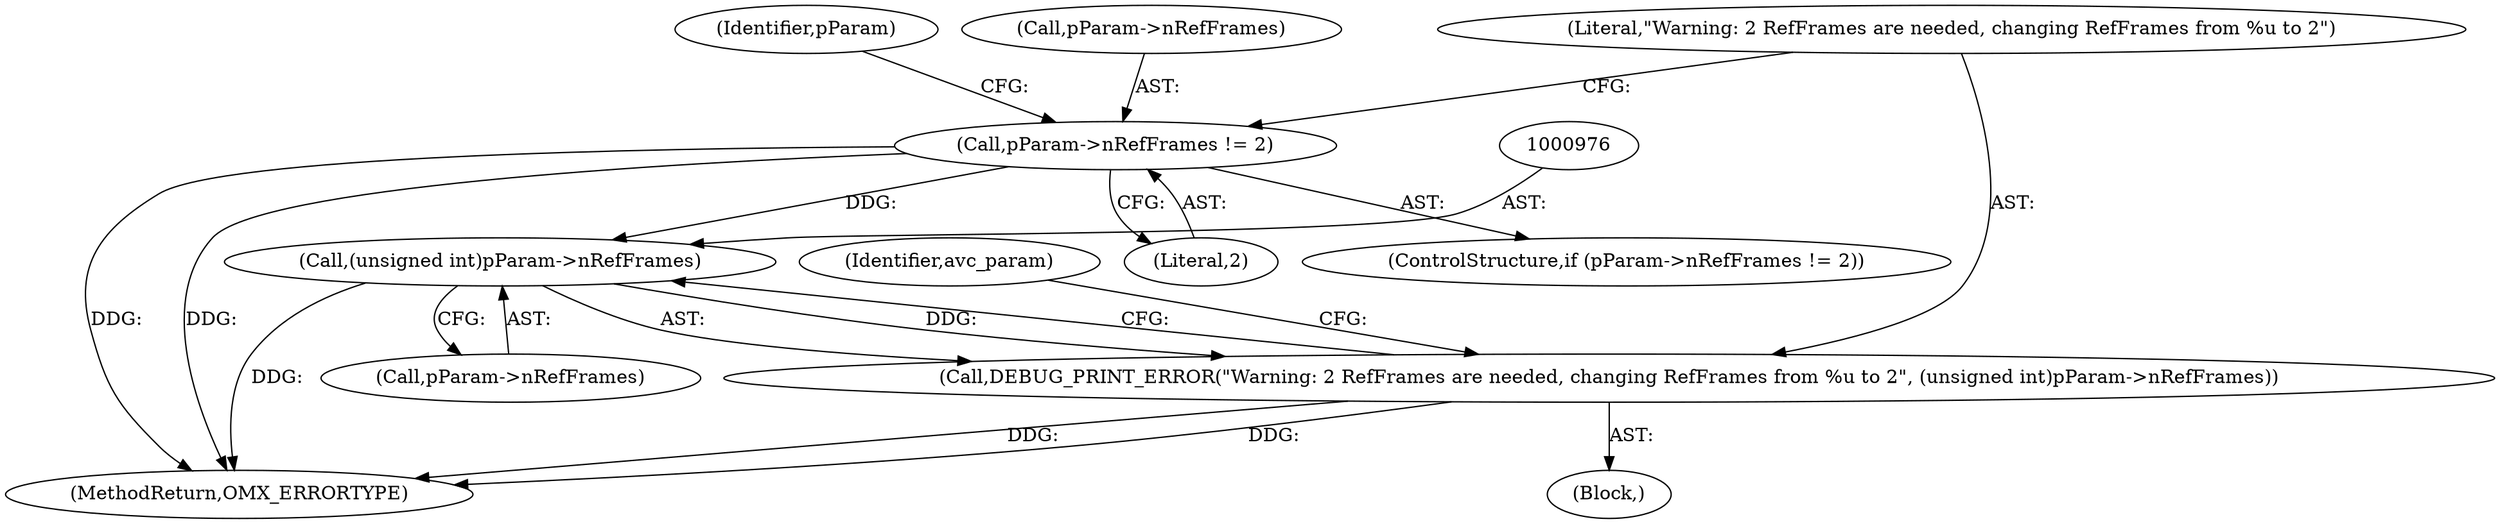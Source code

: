 digraph "0_Android_560ccdb509a7b86186fac0fce1b25bd9a3e6a6e8_7@pointer" {
"1000967" [label="(Call,pParam->nRefFrames != 2)"];
"1000975" [label="(Call,(unsigned int)pParam->nRefFrames)"];
"1000973" [label="(Call,DEBUG_PRINT_ERROR(\"Warning: 2 RefFrames are needed, changing RefFrames from %u to 2\", (unsigned int)pParam->nRefFrames))"];
"1000971" [label="(Literal,2)"];
"1000988" [label="(Identifier,pParam)"];
"1000975" [label="(Call,(unsigned int)pParam->nRefFrames)"];
"1000977" [label="(Call,pParam->nRefFrames)"];
"1000967" [label="(Call,pParam->nRefFrames != 2)"];
"1000966" [label="(ControlStructure,if (pParam->nRefFrames != 2))"];
"1000968" [label="(Call,pParam->nRefFrames)"];
"1002913" [label="(MethodReturn,OMX_ERRORTYPE)"];
"1000972" [label="(Block,)"];
"1000982" [label="(Identifier,avc_param)"];
"1000974" [label="(Literal,\"Warning: 2 RefFrames are needed, changing RefFrames from %u to 2\")"];
"1000973" [label="(Call,DEBUG_PRINT_ERROR(\"Warning: 2 RefFrames are needed, changing RefFrames from %u to 2\", (unsigned int)pParam->nRefFrames))"];
"1000967" -> "1000966"  [label="AST: "];
"1000967" -> "1000971"  [label="CFG: "];
"1000968" -> "1000967"  [label="AST: "];
"1000971" -> "1000967"  [label="AST: "];
"1000974" -> "1000967"  [label="CFG: "];
"1000988" -> "1000967"  [label="CFG: "];
"1000967" -> "1002913"  [label="DDG: "];
"1000967" -> "1002913"  [label="DDG: "];
"1000967" -> "1000975"  [label="DDG: "];
"1000975" -> "1000973"  [label="AST: "];
"1000975" -> "1000977"  [label="CFG: "];
"1000976" -> "1000975"  [label="AST: "];
"1000977" -> "1000975"  [label="AST: "];
"1000973" -> "1000975"  [label="CFG: "];
"1000975" -> "1002913"  [label="DDG: "];
"1000975" -> "1000973"  [label="DDG: "];
"1000973" -> "1000972"  [label="AST: "];
"1000974" -> "1000973"  [label="AST: "];
"1000982" -> "1000973"  [label="CFG: "];
"1000973" -> "1002913"  [label="DDG: "];
"1000973" -> "1002913"  [label="DDG: "];
}
